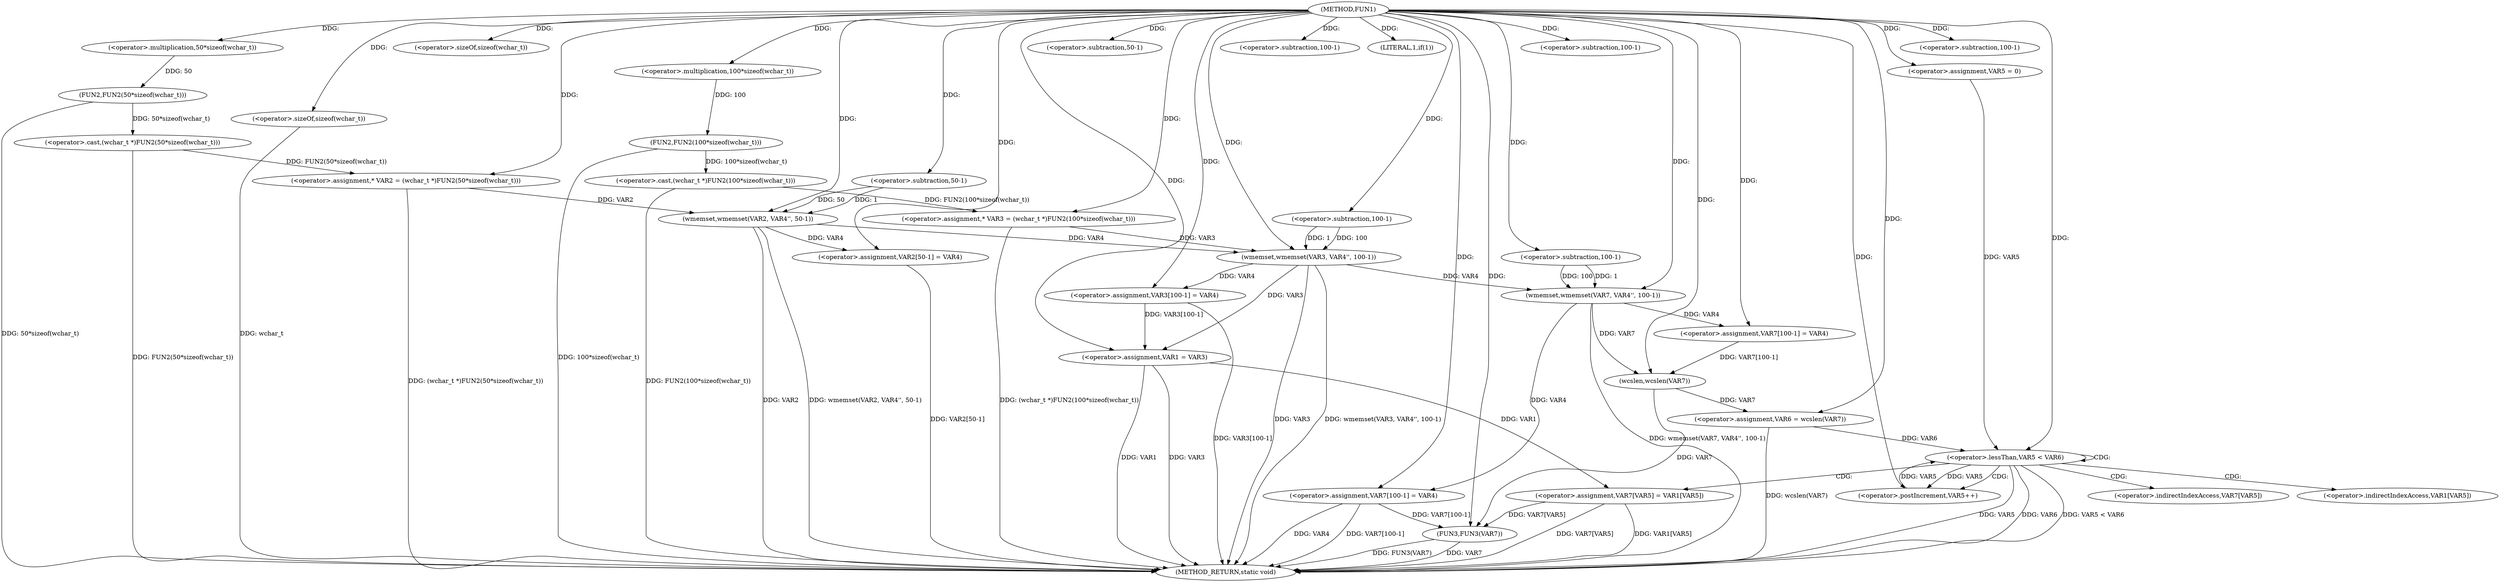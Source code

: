 digraph FUN1 {  
"1000100" [label = "(METHOD,FUN1)" ]
"1000202" [label = "(METHOD_RETURN,static void)" ]
"1000104" [label = "(<operator>.assignment,* VAR2 = (wchar_t *)FUN2(50*sizeof(wchar_t)))" ]
"1000106" [label = "(<operator>.cast,(wchar_t *)FUN2(50*sizeof(wchar_t)))" ]
"1000108" [label = "(FUN2,FUN2(50*sizeof(wchar_t)))" ]
"1000109" [label = "(<operator>.multiplication,50*sizeof(wchar_t))" ]
"1000111" [label = "(<operator>.sizeOf,sizeof(wchar_t))" ]
"1000114" [label = "(<operator>.assignment,* VAR3 = (wchar_t *)FUN2(100*sizeof(wchar_t)))" ]
"1000116" [label = "(<operator>.cast,(wchar_t *)FUN2(100*sizeof(wchar_t)))" ]
"1000118" [label = "(FUN2,FUN2(100*sizeof(wchar_t)))" ]
"1000119" [label = "(<operator>.multiplication,100*sizeof(wchar_t))" ]
"1000121" [label = "(<operator>.sizeOf,sizeof(wchar_t))" ]
"1000123" [label = "(wmemset,wmemset(VAR2, VAR4'', 50-1))" ]
"1000126" [label = "(<operator>.subtraction,50-1)" ]
"1000129" [label = "(<operator>.assignment,VAR2[50-1] = VAR4)" ]
"1000132" [label = "(<operator>.subtraction,50-1)" ]
"1000136" [label = "(wmemset,wmemset(VAR3, VAR4'', 100-1))" ]
"1000139" [label = "(<operator>.subtraction,100-1)" ]
"1000142" [label = "(<operator>.assignment,VAR3[100-1] = VAR4)" ]
"1000145" [label = "(<operator>.subtraction,100-1)" ]
"1000150" [label = "(LITERAL,1,if(1))" ]
"1000152" [label = "(<operator>.assignment,VAR1 = VAR3)" ]
"1000159" [label = "(wmemset,wmemset(VAR7, VAR4'', 100-1))" ]
"1000162" [label = "(<operator>.subtraction,100-1)" ]
"1000165" [label = "(<operator>.assignment,VAR7[100-1] = VAR4)" ]
"1000168" [label = "(<operator>.subtraction,100-1)" ]
"1000172" [label = "(<operator>.assignment,VAR6 = wcslen(VAR7))" ]
"1000174" [label = "(wcslen,wcslen(VAR7))" ]
"1000177" [label = "(<operator>.assignment,VAR5 = 0)" ]
"1000180" [label = "(<operator>.lessThan,VAR5 < VAR6)" ]
"1000183" [label = "(<operator>.postIncrement,VAR5++)" ]
"1000186" [label = "(<operator>.assignment,VAR7[VAR5] = VAR1[VAR5])" ]
"1000193" [label = "(<operator>.assignment,VAR7[100-1] = VAR4)" ]
"1000196" [label = "(<operator>.subtraction,100-1)" ]
"1000200" [label = "(FUN3,FUN3(VAR7))" ]
"1000187" [label = "(<operator>.indirectIndexAccess,VAR7[VAR5])" ]
"1000190" [label = "(<operator>.indirectIndexAccess,VAR1[VAR5])" ]
  "1000106" -> "1000202"  [ label = "DDG: FUN2(50*sizeof(wchar_t))"] 
  "1000186" -> "1000202"  [ label = "DDG: VAR1[VAR5]"] 
  "1000200" -> "1000202"  [ label = "DDG: FUN3(VAR7)"] 
  "1000180" -> "1000202"  [ label = "DDG: VAR5"] 
  "1000152" -> "1000202"  [ label = "DDG: VAR1"] 
  "1000116" -> "1000202"  [ label = "DDG: FUN2(100*sizeof(wchar_t))"] 
  "1000152" -> "1000202"  [ label = "DDG: VAR3"] 
  "1000193" -> "1000202"  [ label = "DDG: VAR4"] 
  "1000118" -> "1000202"  [ label = "DDG: 100*sizeof(wchar_t)"] 
  "1000123" -> "1000202"  [ label = "DDG: VAR2"] 
  "1000180" -> "1000202"  [ label = "DDG: VAR6"] 
  "1000159" -> "1000202"  [ label = "DDG: wmemset(VAR7, VAR4'', 100-1)"] 
  "1000129" -> "1000202"  [ label = "DDG: VAR2[50-1]"] 
  "1000186" -> "1000202"  [ label = "DDG: VAR7[VAR5]"] 
  "1000193" -> "1000202"  [ label = "DDG: VAR7[100-1]"] 
  "1000200" -> "1000202"  [ label = "DDG: VAR7"] 
  "1000123" -> "1000202"  [ label = "DDG: wmemset(VAR2, VAR4'', 50-1)"] 
  "1000180" -> "1000202"  [ label = "DDG: VAR5 < VAR6"] 
  "1000142" -> "1000202"  [ label = "DDG: VAR3[100-1]"] 
  "1000136" -> "1000202"  [ label = "DDG: wmemset(VAR3, VAR4'', 100-1)"] 
  "1000121" -> "1000202"  [ label = "DDG: wchar_t"] 
  "1000114" -> "1000202"  [ label = "DDG: (wchar_t *)FUN2(100*sizeof(wchar_t))"] 
  "1000172" -> "1000202"  [ label = "DDG: wcslen(VAR7)"] 
  "1000136" -> "1000202"  [ label = "DDG: VAR3"] 
  "1000104" -> "1000202"  [ label = "DDG: (wchar_t *)FUN2(50*sizeof(wchar_t))"] 
  "1000108" -> "1000202"  [ label = "DDG: 50*sizeof(wchar_t)"] 
  "1000106" -> "1000104"  [ label = "DDG: FUN2(50*sizeof(wchar_t))"] 
  "1000100" -> "1000104"  [ label = "DDG: "] 
  "1000108" -> "1000106"  [ label = "DDG: 50*sizeof(wchar_t)"] 
  "1000109" -> "1000108"  [ label = "DDG: 50"] 
  "1000100" -> "1000109"  [ label = "DDG: "] 
  "1000100" -> "1000111"  [ label = "DDG: "] 
  "1000116" -> "1000114"  [ label = "DDG: FUN2(100*sizeof(wchar_t))"] 
  "1000100" -> "1000114"  [ label = "DDG: "] 
  "1000118" -> "1000116"  [ label = "DDG: 100*sizeof(wchar_t)"] 
  "1000119" -> "1000118"  [ label = "DDG: 100"] 
  "1000100" -> "1000119"  [ label = "DDG: "] 
  "1000100" -> "1000121"  [ label = "DDG: "] 
  "1000104" -> "1000123"  [ label = "DDG: VAR2"] 
  "1000100" -> "1000123"  [ label = "DDG: "] 
  "1000126" -> "1000123"  [ label = "DDG: 50"] 
  "1000126" -> "1000123"  [ label = "DDG: 1"] 
  "1000100" -> "1000126"  [ label = "DDG: "] 
  "1000123" -> "1000129"  [ label = "DDG: VAR4"] 
  "1000100" -> "1000129"  [ label = "DDG: "] 
  "1000100" -> "1000132"  [ label = "DDG: "] 
  "1000114" -> "1000136"  [ label = "DDG: VAR3"] 
  "1000100" -> "1000136"  [ label = "DDG: "] 
  "1000123" -> "1000136"  [ label = "DDG: VAR4"] 
  "1000139" -> "1000136"  [ label = "DDG: 100"] 
  "1000139" -> "1000136"  [ label = "DDG: 1"] 
  "1000100" -> "1000139"  [ label = "DDG: "] 
  "1000136" -> "1000142"  [ label = "DDG: VAR4"] 
  "1000100" -> "1000142"  [ label = "DDG: "] 
  "1000100" -> "1000145"  [ label = "DDG: "] 
  "1000100" -> "1000150"  [ label = "DDG: "] 
  "1000142" -> "1000152"  [ label = "DDG: VAR3[100-1]"] 
  "1000136" -> "1000152"  [ label = "DDG: VAR3"] 
  "1000100" -> "1000152"  [ label = "DDG: "] 
  "1000100" -> "1000159"  [ label = "DDG: "] 
  "1000136" -> "1000159"  [ label = "DDG: VAR4"] 
  "1000162" -> "1000159"  [ label = "DDG: 100"] 
  "1000162" -> "1000159"  [ label = "DDG: 1"] 
  "1000100" -> "1000162"  [ label = "DDG: "] 
  "1000159" -> "1000165"  [ label = "DDG: VAR4"] 
  "1000100" -> "1000165"  [ label = "DDG: "] 
  "1000100" -> "1000168"  [ label = "DDG: "] 
  "1000174" -> "1000172"  [ label = "DDG: VAR7"] 
  "1000100" -> "1000172"  [ label = "DDG: "] 
  "1000159" -> "1000174"  [ label = "DDG: VAR7"] 
  "1000165" -> "1000174"  [ label = "DDG: VAR7[100-1]"] 
  "1000100" -> "1000174"  [ label = "DDG: "] 
  "1000100" -> "1000177"  [ label = "DDG: "] 
  "1000177" -> "1000180"  [ label = "DDG: VAR5"] 
  "1000183" -> "1000180"  [ label = "DDG: VAR5"] 
  "1000100" -> "1000180"  [ label = "DDG: "] 
  "1000172" -> "1000180"  [ label = "DDG: VAR6"] 
  "1000180" -> "1000183"  [ label = "DDG: VAR5"] 
  "1000100" -> "1000183"  [ label = "DDG: "] 
  "1000152" -> "1000186"  [ label = "DDG: VAR1"] 
  "1000100" -> "1000193"  [ label = "DDG: "] 
  "1000159" -> "1000193"  [ label = "DDG: VAR4"] 
  "1000100" -> "1000196"  [ label = "DDG: "] 
  "1000186" -> "1000200"  [ label = "DDG: VAR7[VAR5]"] 
  "1000193" -> "1000200"  [ label = "DDG: VAR7[100-1]"] 
  "1000174" -> "1000200"  [ label = "DDG: VAR7"] 
  "1000100" -> "1000200"  [ label = "DDG: "] 
  "1000180" -> "1000186"  [ label = "CDG: "] 
  "1000180" -> "1000180"  [ label = "CDG: "] 
  "1000180" -> "1000183"  [ label = "CDG: "] 
  "1000180" -> "1000190"  [ label = "CDG: "] 
  "1000180" -> "1000187"  [ label = "CDG: "] 
}
